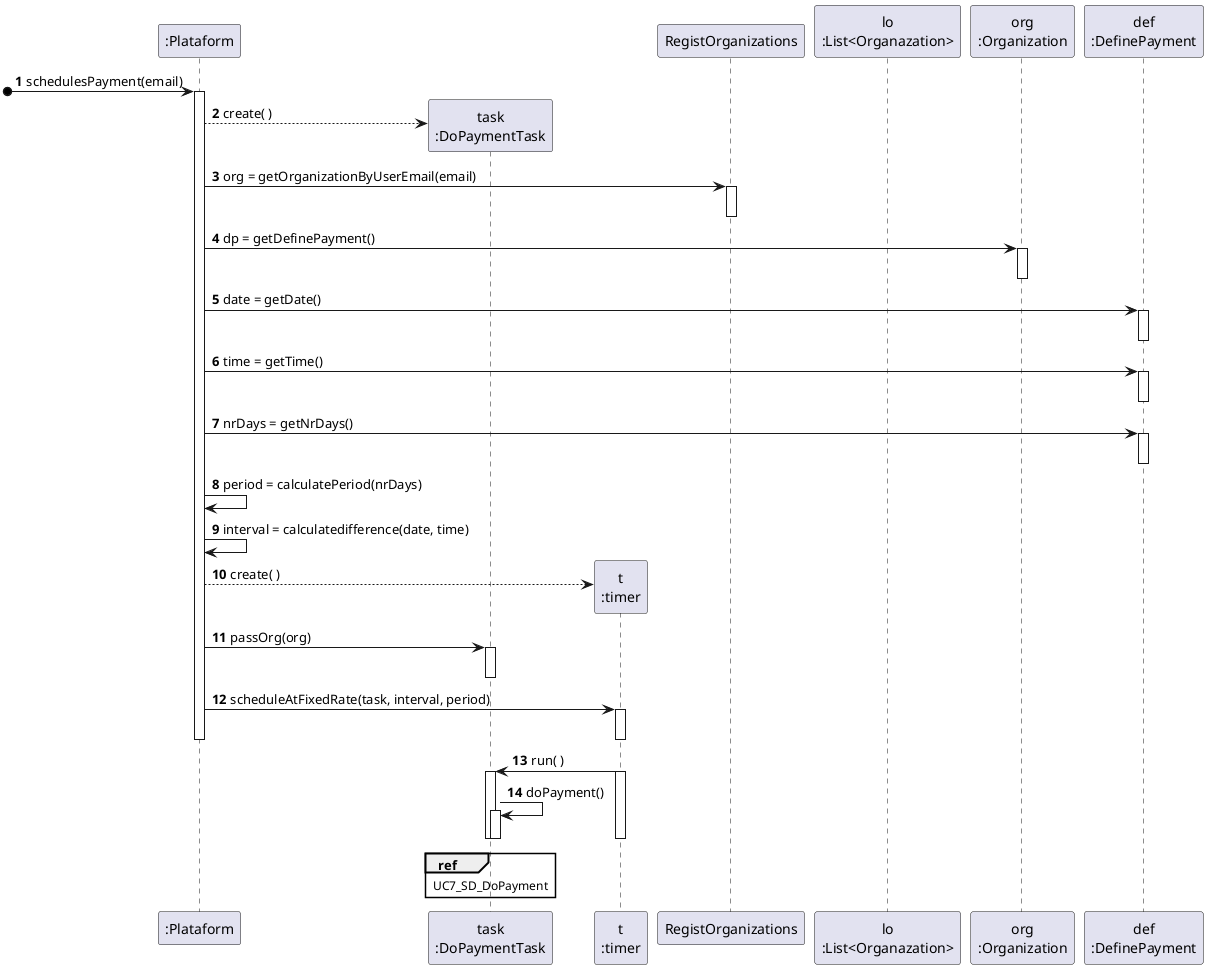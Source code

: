 @startuml
autonumber

participant ":Plataform" as PLAT
participant "task\n:DoPaymentTask" as TASK
participant "t\n:timer" as TI
participant "RegistOrganizations" as RORGS
participant "lo\n:List<Organazation>" as LO
participant "org\n:Organization" as O
participant "def\n:DefinePayment" as DP



[o-> PLAT : schedulesPayment(email)
activate PLAT

PLAT --> TASK** : create( )

PLAT -> RORGS : org = getOrganizationByUserEmail(email)
activate RORGS
deactivate RORGS

PLAT -> O : dp = getDefinePayment()
activate O
deactivate O
PLAT -> DP : date = getDate()
activate DP
deactivate DP
PLAT -> DP : time = getTime()
activate DP
deactivate DP
PLAT -> DP : nrDays = getNrDays()
activate DP
deactivate DP

PLAT -> PLAT : period = calculatePeriod(nrDays)


PLAT -> PLAT : interval = calculatedifference(date, time)


PLAT --> TI** : create( )

PLAT -> TASK : passOrg(org)
activate TASK
deactivate TASK

PLAT -> TI : scheduleAtFixedRate(task, interval, period)
activate TI
deactivate TI
deactivate PLAT



TI -> TASK : run( )
activate TI
activate TASK
TASK -> TASK : doPayment()
ref over TASK : UC7_SD_DoPayment
activate TASK
deactivate TASK
deactivate TASK
deactivate TI




@enduml